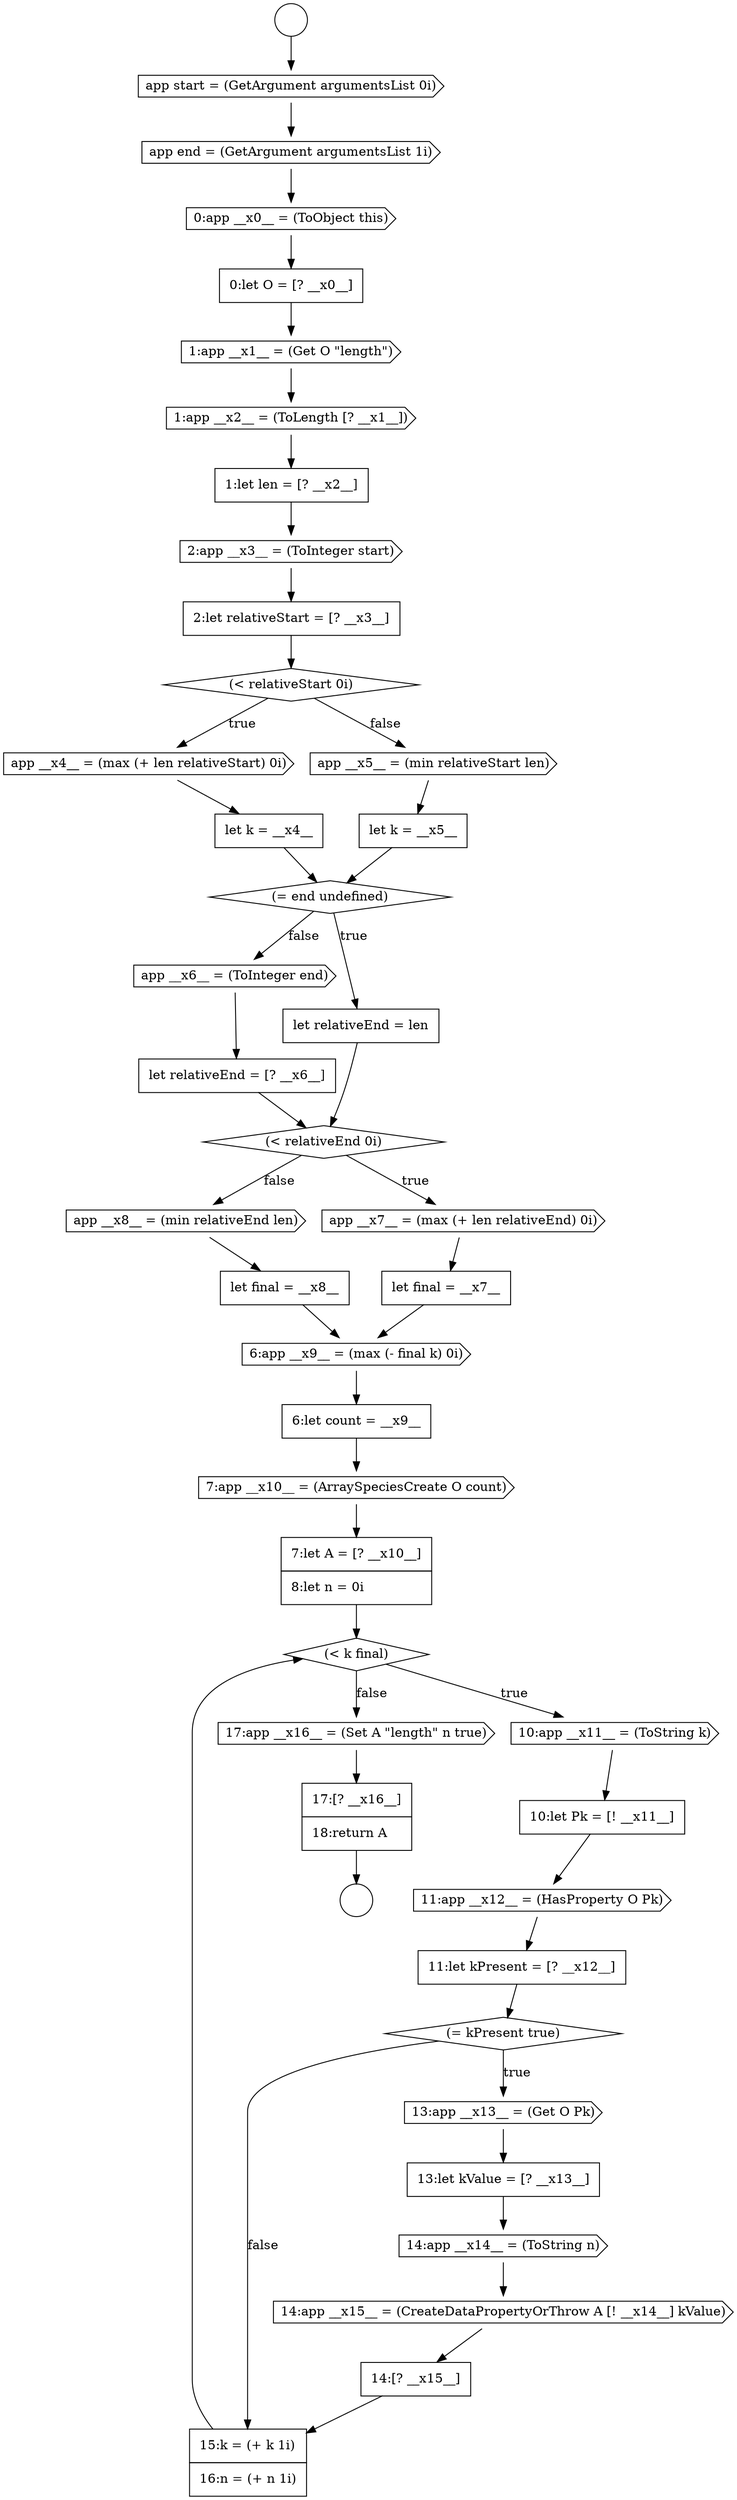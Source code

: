 digraph {
  node14382 [shape=cds, label=<<font color="black">app __x6__ = (ToInteger end)</font>> color="black" fillcolor="white" style=filled]
  node14396 [shape=cds, label=<<font color="black">11:app __x12__ = (HasProperty O Pk)</font>> color="black" fillcolor="white" style=filled]
  node14391 [shape=cds, label=<<font color="black">7:app __x10__ = (ArraySpeciesCreate O count)</font>> color="black" fillcolor="white" style=filled]
  node14376 [shape=cds, label=<<font color="black">app __x4__ = (max (+ len relativeStart) 0i)</font>> color="black" fillcolor="white" style=filled]
  node14387 [shape=cds, label=<<font color="black">app __x8__ = (min relativeEnd len)</font>> color="black" fillcolor="white" style=filled]
  node14372 [shape=none, margin=0, label=<<font color="black">
    <table border="0" cellborder="1" cellspacing="0" cellpadding="10">
      <tr><td align="left">1:let len = [? __x2__]</td></tr>
    </table>
  </font>> color="black" fillcolor="white" style=filled]
  node14405 [shape=cds, label=<<font color="black">17:app __x16__ = (Set A &quot;length&quot; n true)</font>> color="black" fillcolor="white" style=filled]
  node14394 [shape=cds, label=<<font color="black">10:app __x11__ = (ToString k)</font>> color="black" fillcolor="white" style=filled]
  node14384 [shape=diamond, label=<<font color="black">(&lt; relativeEnd 0i)</font>> color="black" fillcolor="white" style=filled]
  node14370 [shape=cds, label=<<font color="black">1:app __x1__ = (Get O &quot;length&quot;)</font>> color="black" fillcolor="white" style=filled]
  node14374 [shape=none, margin=0, label=<<font color="black">
    <table border="0" cellborder="1" cellspacing="0" cellpadding="10">
      <tr><td align="left">2:let relativeStart = [? __x3__]</td></tr>
    </table>
  </font>> color="black" fillcolor="white" style=filled]
  node14389 [shape=cds, label=<<font color="black">6:app __x9__ = (max (- final k) 0i)</font>> color="black" fillcolor="white" style=filled]
  node14368 [shape=cds, label=<<font color="black">0:app __x0__ = (ToObject this)</font>> color="black" fillcolor="white" style=filled]
  node14367 [shape=cds, label=<<font color="black">app end = (GetArgument argumentsList 1i)</font>> color="black" fillcolor="white" style=filled]
  node14404 [shape=none, margin=0, label=<<font color="black">
    <table border="0" cellborder="1" cellspacing="0" cellpadding="10">
      <tr><td align="left">15:k = (+ k 1i)</td></tr>
      <tr><td align="left">16:n = (+ n 1i)</td></tr>
    </table>
  </font>> color="black" fillcolor="white" style=filled]
  node14399 [shape=cds, label=<<font color="black">13:app __x13__ = (Get O Pk)</font>> color="black" fillcolor="white" style=filled]
  node14377 [shape=none, margin=0, label=<<font color="black">
    <table border="0" cellborder="1" cellspacing="0" cellpadding="10">
      <tr><td align="left">let k = __x4__</td></tr>
    </table>
  </font>> color="black" fillcolor="white" style=filled]
  node14401 [shape=cds, label=<<font color="black">14:app __x14__ = (ToString n)</font>> color="black" fillcolor="white" style=filled]
  node14395 [shape=none, margin=0, label=<<font color="black">
    <table border="0" cellborder="1" cellspacing="0" cellpadding="10">
      <tr><td align="left">10:let Pk = [! __x11__]</td></tr>
    </table>
  </font>> color="black" fillcolor="white" style=filled]
  node14380 [shape=diamond, label=<<font color="black">(= end undefined)</font>> color="black" fillcolor="white" style=filled]
  node14398 [shape=diamond, label=<<font color="black">(= kPresent true)</font>> color="black" fillcolor="white" style=filled]
  node14381 [shape=none, margin=0, label=<<font color="black">
    <table border="0" cellborder="1" cellspacing="0" cellpadding="10">
      <tr><td align="left">let relativeEnd = len</td></tr>
    </table>
  </font>> color="black" fillcolor="white" style=filled]
  node14366 [shape=cds, label=<<font color="black">app start = (GetArgument argumentsList 0i)</font>> color="black" fillcolor="white" style=filled]
  node14369 [shape=none, margin=0, label=<<font color="black">
    <table border="0" cellborder="1" cellspacing="0" cellpadding="10">
      <tr><td align="left">0:let O = [? __x0__]</td></tr>
    </table>
  </font>> color="black" fillcolor="white" style=filled]
  node14392 [shape=none, margin=0, label=<<font color="black">
    <table border="0" cellborder="1" cellspacing="0" cellpadding="10">
      <tr><td align="left">7:let A = [? __x10__]</td></tr>
      <tr><td align="left">8:let n = 0i</td></tr>
    </table>
  </font>> color="black" fillcolor="white" style=filled]
  node14388 [shape=none, margin=0, label=<<font color="black">
    <table border="0" cellborder="1" cellspacing="0" cellpadding="10">
      <tr><td align="left">let final = __x8__</td></tr>
    </table>
  </font>> color="black" fillcolor="white" style=filled]
  node14373 [shape=cds, label=<<font color="black">2:app __x3__ = (ToInteger start)</font>> color="black" fillcolor="white" style=filled]
  node14397 [shape=none, margin=0, label=<<font color="black">
    <table border="0" cellborder="1" cellspacing="0" cellpadding="10">
      <tr><td align="left">11:let kPresent = [? __x12__]</td></tr>
    </table>
  </font>> color="black" fillcolor="white" style=filled]
  node14364 [shape=circle label=" " color="black" fillcolor="white" style=filled]
  node14379 [shape=none, margin=0, label=<<font color="black">
    <table border="0" cellborder="1" cellspacing="0" cellpadding="10">
      <tr><td align="left">let k = __x5__</td></tr>
    </table>
  </font>> color="black" fillcolor="white" style=filled]
  node14365 [shape=circle label=" " color="black" fillcolor="white" style=filled]
  node14402 [shape=cds, label=<<font color="black">14:app __x15__ = (CreateDataPropertyOrThrow A [! __x14__] kValue)</font>> color="black" fillcolor="white" style=filled]
  node14406 [shape=none, margin=0, label=<<font color="black">
    <table border="0" cellborder="1" cellspacing="0" cellpadding="10">
      <tr><td align="left">17:[? __x16__]</td></tr>
      <tr><td align="left">18:return A</td></tr>
    </table>
  </font>> color="black" fillcolor="white" style=filled]
  node14385 [shape=cds, label=<<font color="black">app __x7__ = (max (+ len relativeEnd) 0i)</font>> color="black" fillcolor="white" style=filled]
  node14378 [shape=cds, label=<<font color="black">app __x5__ = (min relativeStart len)</font>> color="black" fillcolor="white" style=filled]
  node14400 [shape=none, margin=0, label=<<font color="black">
    <table border="0" cellborder="1" cellspacing="0" cellpadding="10">
      <tr><td align="left">13:let kValue = [? __x13__]</td></tr>
    </table>
  </font>> color="black" fillcolor="white" style=filled]
  node14383 [shape=none, margin=0, label=<<font color="black">
    <table border="0" cellborder="1" cellspacing="0" cellpadding="10">
      <tr><td align="left">let relativeEnd = [? __x6__]</td></tr>
    </table>
  </font>> color="black" fillcolor="white" style=filled]
  node14403 [shape=none, margin=0, label=<<font color="black">
    <table border="0" cellborder="1" cellspacing="0" cellpadding="10">
      <tr><td align="left">14:[? __x15__]</td></tr>
    </table>
  </font>> color="black" fillcolor="white" style=filled]
  node14393 [shape=diamond, label=<<font color="black">(&lt; k final)</font>> color="black" fillcolor="white" style=filled]
  node14386 [shape=none, margin=0, label=<<font color="black">
    <table border="0" cellborder="1" cellspacing="0" cellpadding="10">
      <tr><td align="left">let final = __x7__</td></tr>
    </table>
  </font>> color="black" fillcolor="white" style=filled]
  node14375 [shape=diamond, label=<<font color="black">(&lt; relativeStart 0i)</font>> color="black" fillcolor="white" style=filled]
  node14390 [shape=none, margin=0, label=<<font color="black">
    <table border="0" cellborder="1" cellspacing="0" cellpadding="10">
      <tr><td align="left">6:let count = __x9__</td></tr>
    </table>
  </font>> color="black" fillcolor="white" style=filled]
  node14371 [shape=cds, label=<<font color="black">1:app __x2__ = (ToLength [? __x1__])</font>> color="black" fillcolor="white" style=filled]
  node14388 -> node14389 [ color="black"]
  node14400 -> node14401 [ color="black"]
  node14396 -> node14397 [ color="black"]
  node14395 -> node14396 [ color="black"]
  node14370 -> node14371 [ color="black"]
  node14385 -> node14386 [ color="black"]
  node14381 -> node14384 [ color="black"]
  node14401 -> node14402 [ color="black"]
  node14402 -> node14403 [ color="black"]
  node14379 -> node14380 [ color="black"]
  node14373 -> node14374 [ color="black"]
  node14406 -> node14365 [ color="black"]
  node14384 -> node14385 [label=<<font color="black">true</font>> color="black"]
  node14384 -> node14387 [label=<<font color="black">false</font>> color="black"]
  node14382 -> node14383 [ color="black"]
  node14403 -> node14404 [ color="black"]
  node14386 -> node14389 [ color="black"]
  node14374 -> node14375 [ color="black"]
  node14372 -> node14373 [ color="black"]
  node14371 -> node14372 [ color="black"]
  node14397 -> node14398 [ color="black"]
  node14404 -> node14393 [ color="black"]
  node14399 -> node14400 [ color="black"]
  node14394 -> node14395 [ color="black"]
  node14376 -> node14377 [ color="black"]
  node14390 -> node14391 [ color="black"]
  node14393 -> node14394 [label=<<font color="black">true</font>> color="black"]
  node14393 -> node14405 [label=<<font color="black">false</font>> color="black"]
  node14377 -> node14380 [ color="black"]
  node14380 -> node14381 [label=<<font color="black">true</font>> color="black"]
  node14380 -> node14382 [label=<<font color="black">false</font>> color="black"]
  node14389 -> node14390 [ color="black"]
  node14392 -> node14393 [ color="black"]
  node14391 -> node14392 [ color="black"]
  node14378 -> node14379 [ color="black"]
  node14375 -> node14376 [label=<<font color="black">true</font>> color="black"]
  node14375 -> node14378 [label=<<font color="black">false</font>> color="black"]
  node14364 -> node14366 [ color="black"]
  node14387 -> node14388 [ color="black"]
  node14367 -> node14368 [ color="black"]
  node14383 -> node14384 [ color="black"]
  node14368 -> node14369 [ color="black"]
  node14405 -> node14406 [ color="black"]
  node14398 -> node14399 [label=<<font color="black">true</font>> color="black"]
  node14398 -> node14404 [label=<<font color="black">false</font>> color="black"]
  node14369 -> node14370 [ color="black"]
  node14366 -> node14367 [ color="black"]
}
